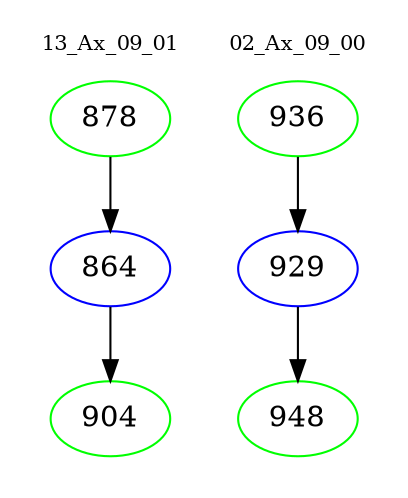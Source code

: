 digraph{
subgraph cluster_0 {
color = white
label = "13_Ax_09_01";
fontsize=10;
T0_878 [label="878", color="green"]
T0_878 -> T0_864 [color="black"]
T0_864 [label="864", color="blue"]
T0_864 -> T0_904 [color="black"]
T0_904 [label="904", color="green"]
}
subgraph cluster_1 {
color = white
label = "02_Ax_09_00";
fontsize=10;
T1_936 [label="936", color="green"]
T1_936 -> T1_929 [color="black"]
T1_929 [label="929", color="blue"]
T1_929 -> T1_948 [color="black"]
T1_948 [label="948", color="green"]
}
}
